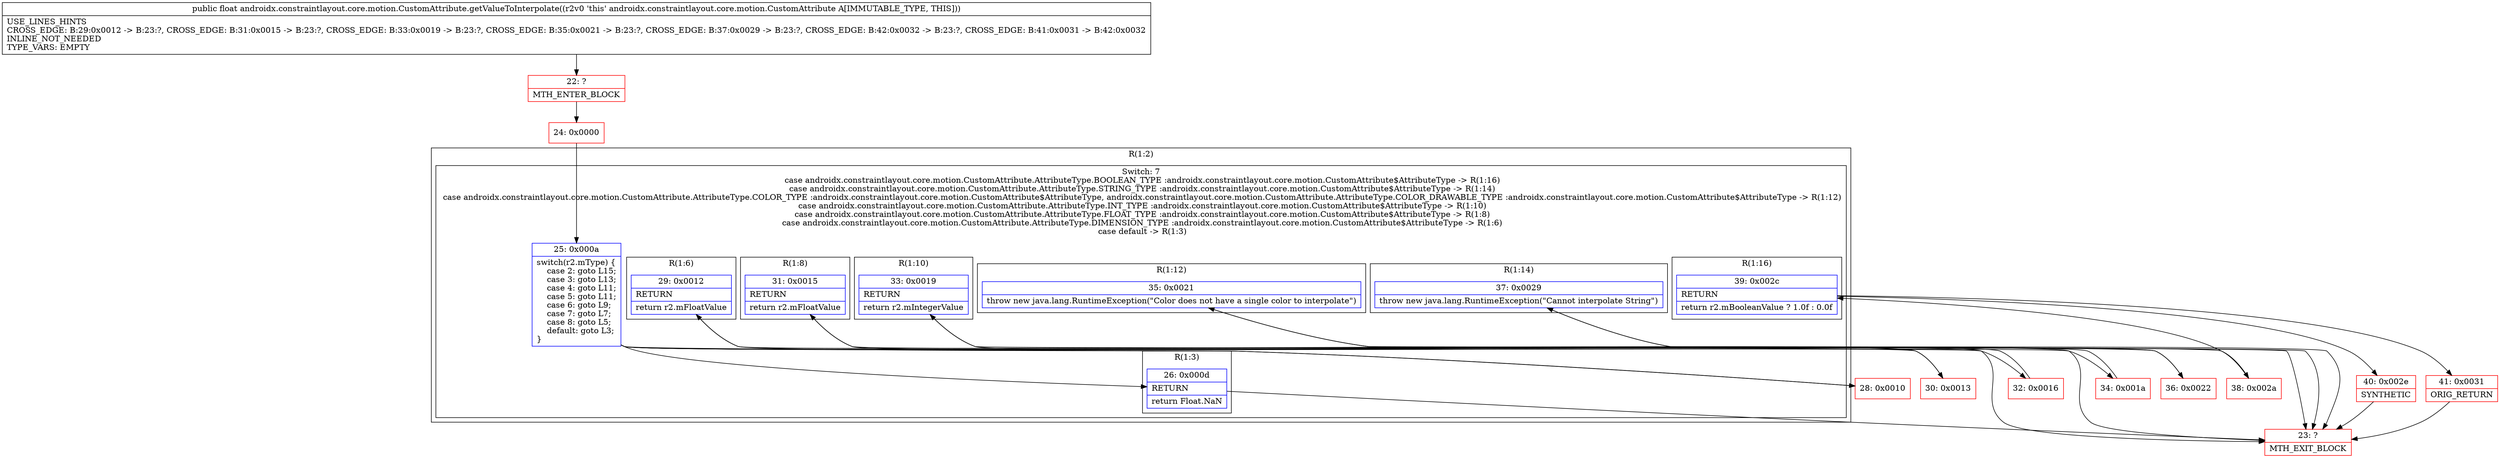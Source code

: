 digraph "CFG forandroidx.constraintlayout.core.motion.CustomAttribute.getValueToInterpolate()F" {
subgraph cluster_Region_1725485797 {
label = "R(1:2)";
node [shape=record,color=blue];
subgraph cluster_SwitchRegion_1768655847 {
label = "Switch: 7
 case androidx.constraintlayout.core.motion.CustomAttribute.AttributeType.BOOLEAN_TYPE :androidx.constraintlayout.core.motion.CustomAttribute$AttributeType -> R(1:16)
 case androidx.constraintlayout.core.motion.CustomAttribute.AttributeType.STRING_TYPE :androidx.constraintlayout.core.motion.CustomAttribute$AttributeType -> R(1:14)
 case androidx.constraintlayout.core.motion.CustomAttribute.AttributeType.COLOR_TYPE :androidx.constraintlayout.core.motion.CustomAttribute$AttributeType, androidx.constraintlayout.core.motion.CustomAttribute.AttributeType.COLOR_DRAWABLE_TYPE :androidx.constraintlayout.core.motion.CustomAttribute$AttributeType -> R(1:12)
 case androidx.constraintlayout.core.motion.CustomAttribute.AttributeType.INT_TYPE :androidx.constraintlayout.core.motion.CustomAttribute$AttributeType -> R(1:10)
 case androidx.constraintlayout.core.motion.CustomAttribute.AttributeType.FLOAT_TYPE :androidx.constraintlayout.core.motion.CustomAttribute$AttributeType -> R(1:8)
 case androidx.constraintlayout.core.motion.CustomAttribute.AttributeType.DIMENSION_TYPE :androidx.constraintlayout.core.motion.CustomAttribute$AttributeType -> R(1:6)
 case default -> R(1:3)";
node [shape=record,color=blue];
Node_25 [shape=record,label="{25\:\ 0x000a|switch(r2.mType) \{\l    case 2: goto L15;\l    case 3: goto L13;\l    case 4: goto L11;\l    case 5: goto L11;\l    case 6: goto L9;\l    case 7: goto L7;\l    case 8: goto L5;\l    default: goto L3;\l\}\l}"];
subgraph cluster_Region_1349498719 {
label = "R(1:16)";
node [shape=record,color=blue];
Node_39 [shape=record,label="{39\:\ 0x002c|RETURN\l|return r2.mBooleanValue ? 1.0f : 0.0f\l}"];
}
subgraph cluster_Region_1947121157 {
label = "R(1:14)";
node [shape=record,color=blue];
Node_37 [shape=record,label="{37\:\ 0x0029|throw new java.lang.RuntimeException(\"Cannot interpolate String\")\l}"];
}
subgraph cluster_Region_1415650715 {
label = "R(1:12)";
node [shape=record,color=blue];
Node_35 [shape=record,label="{35\:\ 0x0021|throw new java.lang.RuntimeException(\"Color does not have a single color to interpolate\")\l}"];
}
subgraph cluster_Region_1642102851 {
label = "R(1:10)";
node [shape=record,color=blue];
Node_33 [shape=record,label="{33\:\ 0x0019|RETURN\l|return r2.mIntegerValue\l}"];
}
subgraph cluster_Region_1276647023 {
label = "R(1:8)";
node [shape=record,color=blue];
Node_31 [shape=record,label="{31\:\ 0x0015|RETURN\l|return r2.mFloatValue\l}"];
}
subgraph cluster_Region_1294417783 {
label = "R(1:6)";
node [shape=record,color=blue];
Node_29 [shape=record,label="{29\:\ 0x0012|RETURN\l|return r2.mFloatValue\l}"];
}
subgraph cluster_Region_292974221 {
label = "R(1:3)";
node [shape=record,color=blue];
Node_26 [shape=record,label="{26\:\ 0x000d|RETURN\l|return Float.NaN\l}"];
}
}
}
Node_22 [shape=record,color=red,label="{22\:\ ?|MTH_ENTER_BLOCK\l}"];
Node_24 [shape=record,color=red,label="{24\:\ 0x0000}"];
Node_23 [shape=record,color=red,label="{23\:\ ?|MTH_EXIT_BLOCK\l}"];
Node_28 [shape=record,color=red,label="{28\:\ 0x0010}"];
Node_30 [shape=record,color=red,label="{30\:\ 0x0013}"];
Node_32 [shape=record,color=red,label="{32\:\ 0x0016}"];
Node_34 [shape=record,color=red,label="{34\:\ 0x001a}"];
Node_36 [shape=record,color=red,label="{36\:\ 0x0022}"];
Node_38 [shape=record,color=red,label="{38\:\ 0x002a}"];
Node_40 [shape=record,color=red,label="{40\:\ 0x002e|SYNTHETIC\l}"];
Node_41 [shape=record,color=red,label="{41\:\ 0x0031|ORIG_RETURN\l}"];
MethodNode[shape=record,label="{public float androidx.constraintlayout.core.motion.CustomAttribute.getValueToInterpolate((r2v0 'this' androidx.constraintlayout.core.motion.CustomAttribute A[IMMUTABLE_TYPE, THIS]))  | USE_LINES_HINTS\lCROSS_EDGE: B:29:0x0012 \-\> B:23:?, CROSS_EDGE: B:31:0x0015 \-\> B:23:?, CROSS_EDGE: B:33:0x0019 \-\> B:23:?, CROSS_EDGE: B:35:0x0021 \-\> B:23:?, CROSS_EDGE: B:37:0x0029 \-\> B:23:?, CROSS_EDGE: B:42:0x0032 \-\> B:23:?, CROSS_EDGE: B:41:0x0031 \-\> B:42:0x0032\lINLINE_NOT_NEEDED\lTYPE_VARS: EMPTY\l}"];
MethodNode -> Node_22;Node_25 -> Node_26;
Node_25 -> Node_28;
Node_25 -> Node_30;
Node_25 -> Node_32;
Node_25 -> Node_34;
Node_25 -> Node_36;
Node_25 -> Node_38;
Node_39 -> Node_40;
Node_39 -> Node_41;
Node_37 -> Node_23;
Node_35 -> Node_23;
Node_33 -> Node_23;
Node_31 -> Node_23;
Node_29 -> Node_23;
Node_26 -> Node_23;
Node_22 -> Node_24;
Node_24 -> Node_25;
Node_28 -> Node_29;
Node_30 -> Node_31;
Node_32 -> Node_33;
Node_34 -> Node_35;
Node_36 -> Node_37;
Node_38 -> Node_39;
Node_40 -> Node_23;
Node_41 -> Node_23;
}

